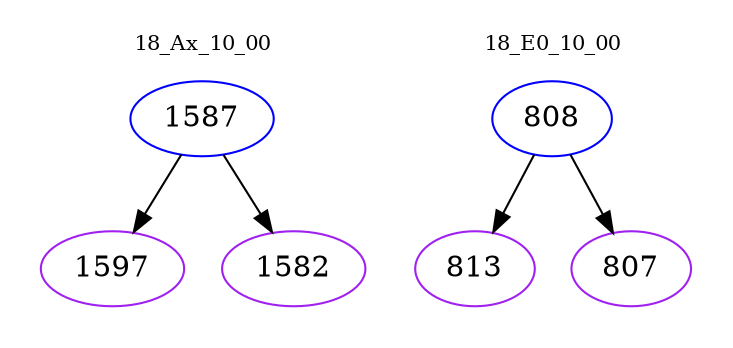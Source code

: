 digraph{
subgraph cluster_0 {
color = white
label = "18_Ax_10_00";
fontsize=10;
T0_1587 [label="1587", color="blue"]
T0_1587 -> T0_1597 [color="black"]
T0_1597 [label="1597", color="purple"]
T0_1587 -> T0_1582 [color="black"]
T0_1582 [label="1582", color="purple"]
}
subgraph cluster_1 {
color = white
label = "18_E0_10_00";
fontsize=10;
T1_808 [label="808", color="blue"]
T1_808 -> T1_813 [color="black"]
T1_813 [label="813", color="purple"]
T1_808 -> T1_807 [color="black"]
T1_807 [label="807", color="purple"]
}
}
